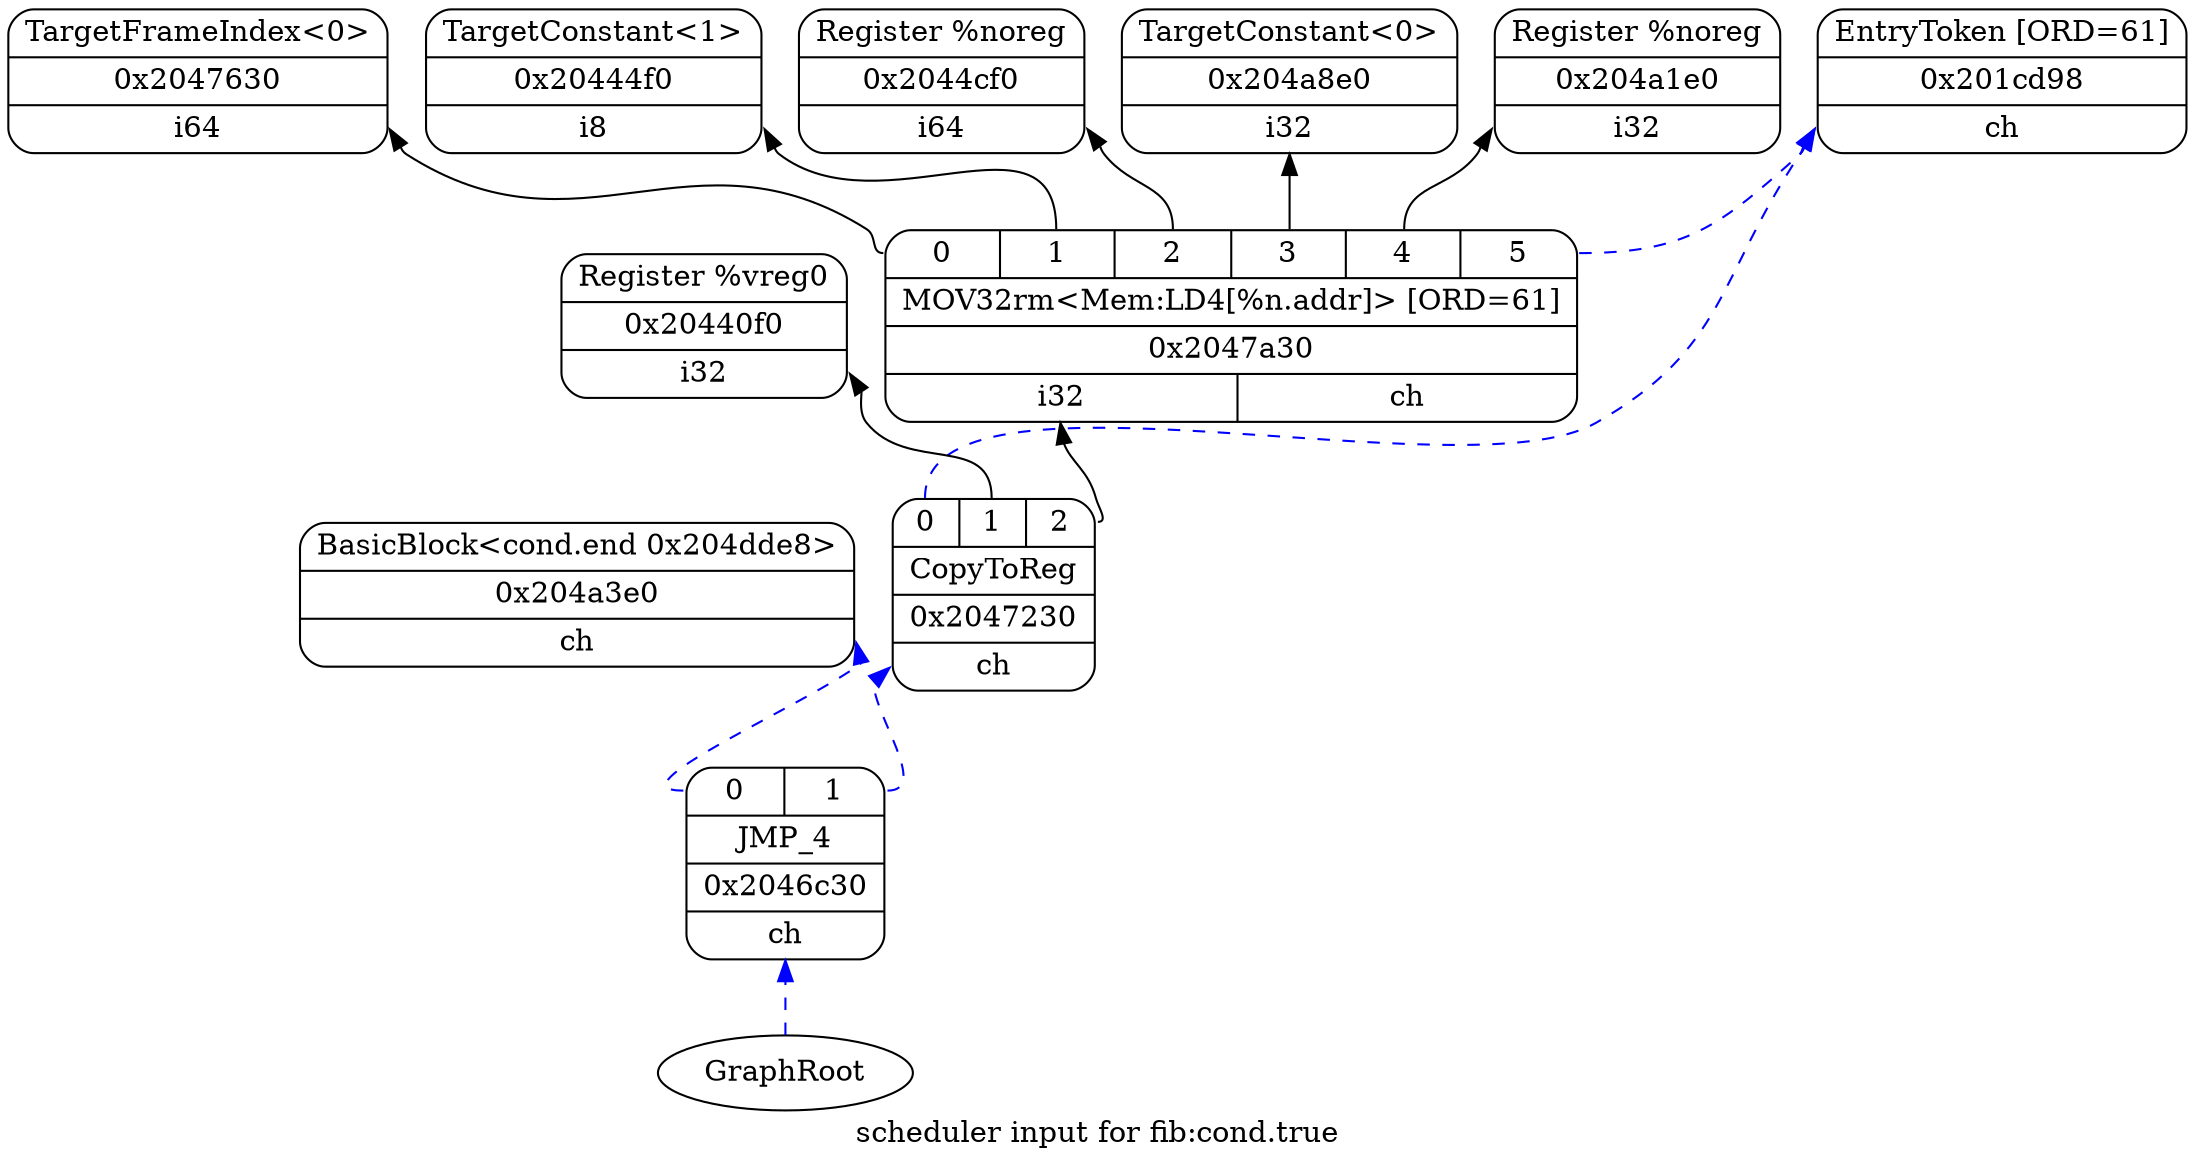 digraph "scheduler input for fib:cond.true" {
	rankdir="BT";
	label="scheduler input for fib:cond.true";

	Node0x201cd98 [shape=record,shape=Mrecord,label="{EntryToken [ORD=61]|0x201cd98|{<d0>ch}}"];
	Node0x20440f0 [shape=record,shape=Mrecord,label="{Register %vreg0|0x20440f0|{<d0>i32}}"];
	Node0x204a3e0 [shape=record,shape=Mrecord,label="{BasicBlock\<cond.end 0x204dde8\>|0x204a3e0|{<d0>ch}}"];
	Node0x2047a30 [shape=record,shape=Mrecord,label="{{<s0>0|<s1>1|<s2>2|<s3>3|<s4>4|<s5>5}|MOV32rm\<Mem:LD4[%n.addr]\> [ORD=61]|0x2047a30|{<d0>i32|<d1>ch}}"];
	Node0x2047a30:s0 -> Node0x2047630:d0;
	Node0x2047a30:s1 -> Node0x20444f0:d0;
	Node0x2047a30:s2 -> Node0x2044cf0:d0;
	Node0x2047a30:s3 -> Node0x204a8e0:d0;
	Node0x2047a30:s4 -> Node0x204a1e0:d0;
	Node0x2047a30:s5 -> Node0x201cd98:d0[color=blue,style=dashed];
	Node0x2047230 [shape=record,shape=Mrecord,label="{{<s0>0|<s1>1|<s2>2}|CopyToReg|0x2047230|{<d0>ch}}"];
	Node0x2047230:s0 -> Node0x201cd98:d0[color=blue,style=dashed];
	Node0x2047230:s1 -> Node0x20440f0:d0;
	Node0x2047230:s2 -> Node0x2047a30:d0;
	Node0x2046c30 [shape=record,shape=Mrecord,label="{{<s0>0|<s1>1}|JMP_4|0x2046c30|{<d0>ch}}"];
	Node0x2046c30:s0 -> Node0x204a3e0:d0[color=blue,style=dashed];
	Node0x2046c30:s1 -> Node0x2047230:d0[color=blue,style=dashed];
	Node0x2044cf0 [shape=record,shape=Mrecord,label="{Register %noreg|0x2044cf0|{<d0>i64}}"];
	Node0x2047630 [shape=record,shape=Mrecord,label="{TargetFrameIndex\<0\>|0x2047630|{<d0>i64}}"];
	Node0x20444f0 [shape=record,shape=Mrecord,label="{TargetConstant\<1\>|0x20444f0|{<d0>i8}}"];
	Node0x204a8e0 [shape=record,shape=Mrecord,label="{TargetConstant\<0\>|0x204a8e0|{<d0>i32}}"];
	Node0x204a1e0 [shape=record,shape=Mrecord,label="{Register %noreg|0x204a1e0|{<d0>i32}}"];
	Node0x0[ plaintext=circle, label ="GraphRoot"];
	Node0x0 -> Node0x2046c30:d0[color=blue,style=dashed];
}
